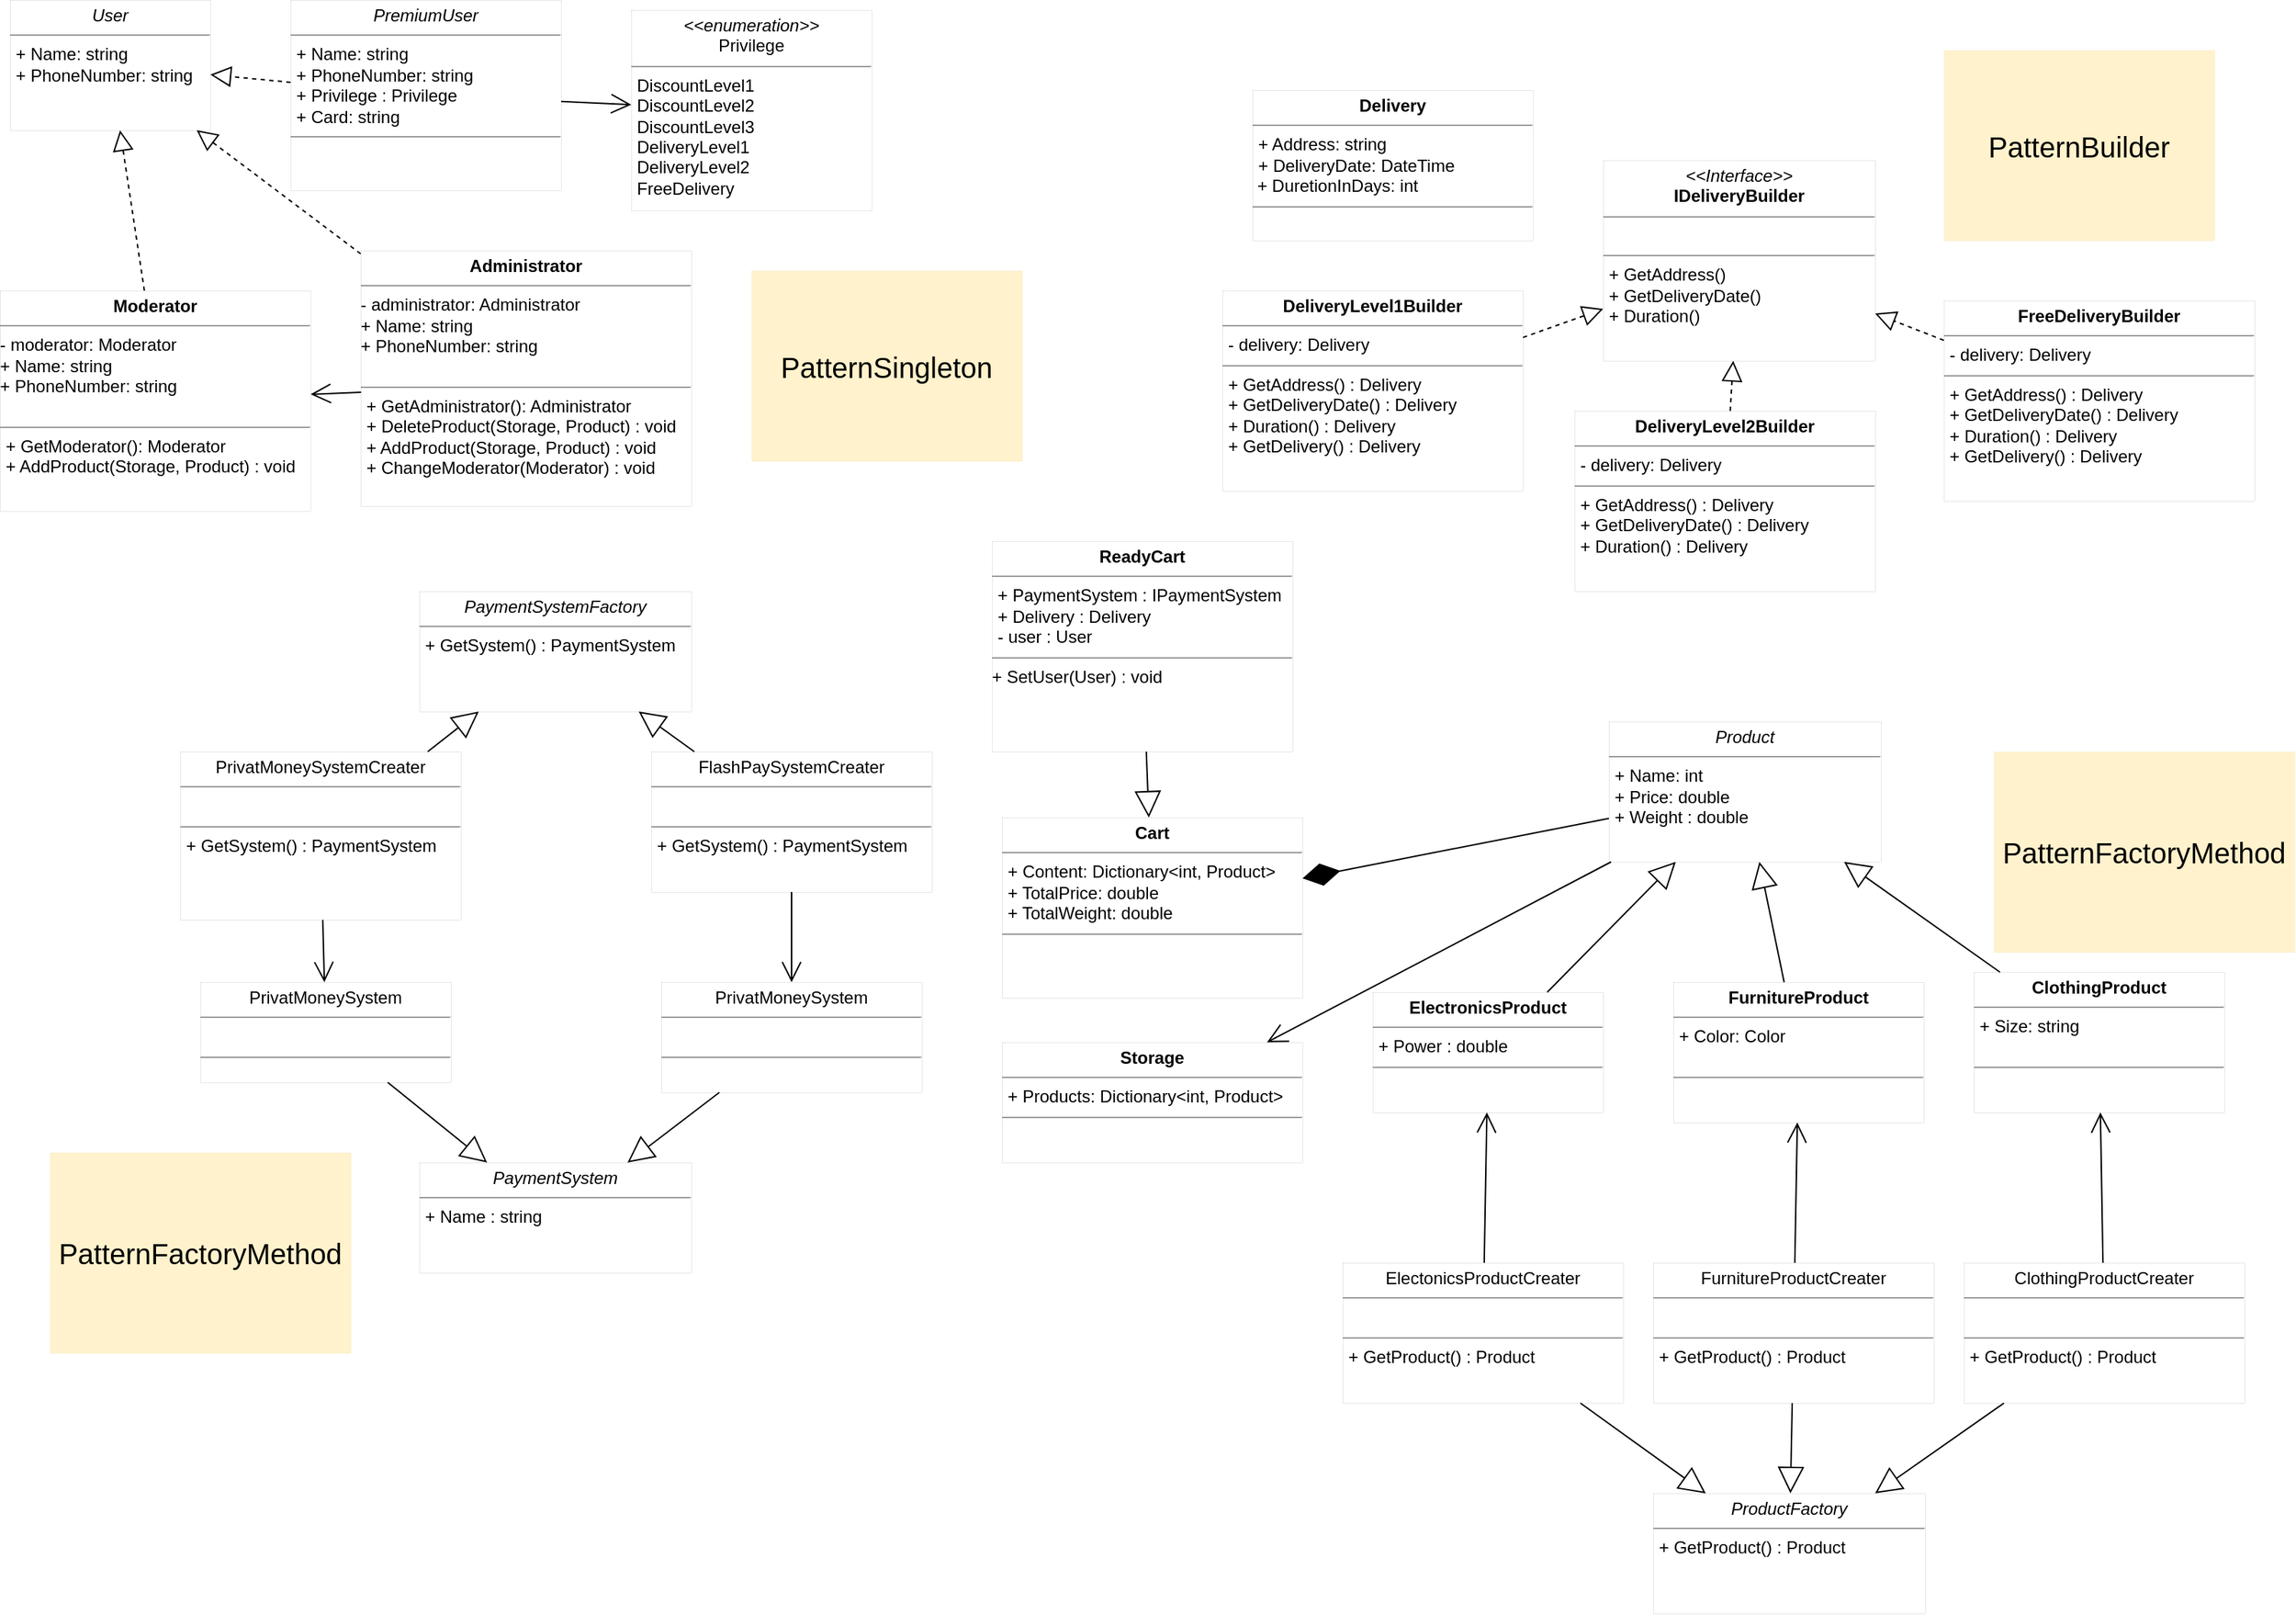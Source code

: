 <mxfile version="20.7.4" type="device"><diagram id="KYnV7cM2MYQB8uh5djBg" name="Страница 1"><mxGraphModel dx="2390" dy="1273" grid="1" gridSize="7" guides="1" tooltips="1" connect="1" arrows="1" fold="1" page="1" pageScale="1" pageWidth="827" pageHeight="1169" math="0" shadow="0"><root><mxCell id="0"/><mxCell id="1" parent="0"/><mxCell id="WtKU9JBywLbqe-NPT6Pk-6" value="" style="endArrow=open;endFill=1;endSize=12;html=1;rounded=0;exitX=-0.014;exitY=0.712;exitDx=0;exitDy=0;exitPerimeter=0;" edge="1" parent="1" target="WtKU9JBywLbqe-NPT6Pk-110"><mxGeometry width="160" relative="1" as="geometry"><mxPoint x="269.864" y="287.796" as="sourcePoint"/><mxPoint x="238" y="288.395" as="targetPoint"/><Array as="points"/></mxGeometry></mxCell><mxCell id="WtKU9JBywLbqe-NPT6Pk-16" value="&lt;p style=&quot;margin:0px;margin-top:4px;text-align:center;&quot;&gt;&lt;i&gt;User&lt;/i&gt;&lt;br&gt;&lt;/p&gt;&lt;hr size=&quot;1&quot;&gt;&lt;p style=&quot;margin:0px;margin-left:4px;&quot;&gt;+ Name: string&lt;/p&gt;&lt;p style=&quot;margin:0px;margin-left:4px;&quot;&gt;+ PhoneNumber: string&lt;/p&gt;&lt;p style=&quot;margin:0px;margin-left:4px;&quot;&gt;&lt;br&gt;&lt;/p&gt;" style="verticalAlign=top;align=left;overflow=fill;fontSize=12;fontFamily=Helvetica;html=1;strokeWidth=0;" vertex="1" parent="1"><mxGeometry x="21" y="14" width="140" height="91" as="geometry"/></mxCell><mxCell id="WtKU9JBywLbqe-NPT6Pk-19" value="" style="endArrow=block;dashed=1;endFill=0;endSize=12;html=1;rounded=0;" edge="1" parent="1" source="WtKU9JBywLbqe-NPT6Pk-109" target="WtKU9JBywLbqe-NPT6Pk-16"><mxGeometry width="160" relative="1" as="geometry"><mxPoint x="284.2" y="220.5" as="sourcePoint"/><mxPoint x="643" y="392" as="targetPoint"/></mxGeometry></mxCell><mxCell id="WtKU9JBywLbqe-NPT6Pk-24" value="" style="endArrow=block;dashed=1;endFill=0;endSize=12;html=1;rounded=0;" edge="1" parent="1" target="WtKU9JBywLbqe-NPT6Pk-16"><mxGeometry width="160" relative="1" as="geometry"><mxPoint x="114.864" y="217" as="sourcePoint"/><mxPoint x="-77.002" y="49" as="targetPoint"/></mxGeometry></mxCell><mxCell id="WtKU9JBywLbqe-NPT6Pk-25" value="&lt;p style=&quot;margin:0px;margin-top:4px;text-align:center;&quot;&gt;&lt;i&gt;PremiumUser&lt;/i&gt;&lt;br&gt;&lt;/p&gt;&lt;hr size=&quot;1&quot;&gt;&lt;p style=&quot;margin:0px;margin-left:4px;&quot;&gt;+ Name: string&lt;/p&gt;&lt;p style=&quot;margin:0px;margin-left:4px;&quot;&gt;+ PhoneNumber: string&lt;/p&gt;&lt;p style=&quot;margin:0px;margin-left:4px;&quot;&gt;+ Privilege : Privilege&lt;/p&gt;&lt;p style=&quot;margin:0px;margin-left:4px;&quot;&gt;+ Card: string&lt;/p&gt;&lt;hr size=&quot;1&quot;&gt;&lt;p style=&quot;margin:0px;margin-left:4px;&quot;&gt;&lt;br&gt;&lt;/p&gt;" style="verticalAlign=top;align=left;overflow=fill;fontSize=12;fontFamily=Helvetica;html=1;strokeWidth=0;" vertex="1" parent="1"><mxGeometry x="217" y="14" width="189" height="133" as="geometry"/></mxCell><mxCell id="WtKU9JBywLbqe-NPT6Pk-29" value="" style="endArrow=block;dashed=1;endFill=0;endSize=12;html=1;rounded=0;" edge="1" parent="1" source="WtKU9JBywLbqe-NPT6Pk-25" target="WtKU9JBywLbqe-NPT6Pk-16"><mxGeometry width="160" relative="1" as="geometry"><mxPoint x="305.1" y="219" as="sourcePoint"/><mxPoint x="182.0" y="70" as="targetPoint"/></mxGeometry></mxCell><mxCell id="WtKU9JBywLbqe-NPT6Pk-35" value="&lt;p style=&quot;margin:0px;margin-top:4px;text-align:center;&quot;&gt;&lt;i&gt;&amp;lt;&amp;lt;enumeration&amp;gt;&amp;gt;&lt;/i&gt;&lt;br&gt;Privilege&lt;/p&gt;&lt;hr size=&quot;1&quot;&gt;&lt;p style=&quot;margin:0px;margin-left:4px;&quot;&gt;DiscountLevel1&lt;br&gt;&lt;/p&gt;&lt;p style=&quot;margin:0px;margin-left:4px;&quot;&gt;DiscountLevel2&lt;/p&gt;&lt;p style=&quot;margin:0px;margin-left:4px;&quot;&gt;DiscountLevel3&lt;/p&gt;&lt;p style=&quot;margin:0px;margin-left:4px;&quot;&gt;DeliveryLevel1&amp;nbsp;&lt;/p&gt;&lt;p style=&quot;margin:0px;margin-left:4px;&quot;&gt;&lt;span style=&quot;background-color: initial;&quot;&gt;DeliveryLevel2&amp;nbsp;&lt;/span&gt;&lt;/p&gt;&lt;p style=&quot;margin:0px;margin-left:4px;&quot;&gt;&lt;span style=&quot;background-color: initial;&quot;&gt;FreeDelivery&lt;/span&gt;&lt;/p&gt;&lt;p style=&quot;margin:0px;margin-left:4px;&quot;&gt;&lt;span style=&quot;background-color: initial;&quot;&gt;&lt;br&gt;&lt;/span&gt;&lt;/p&gt;&lt;p style=&quot;margin:0px;margin-left:4px;&quot;&gt;&lt;br&gt;&lt;/p&gt;&lt;p style=&quot;margin:0px;margin-left:4px;&quot;&gt;&lt;br&gt;&lt;/p&gt;&lt;p style=&quot;margin:0px;margin-left:4px;&quot;&gt;&lt;br&gt;&lt;/p&gt;" style="verticalAlign=top;align=left;overflow=fill;fontSize=12;fontFamily=Helvetica;html=1;strokeWidth=0;" vertex="1" parent="1"><mxGeometry x="455" y="21" width="168" height="140" as="geometry"/></mxCell><mxCell id="WtKU9JBywLbqe-NPT6Pk-36" value="" style="endArrow=open;endFill=1;endSize=12;html=1;rounded=0;" edge="1" parent="1" source="WtKU9JBywLbqe-NPT6Pk-25" target="WtKU9JBywLbqe-NPT6Pk-35"><mxGeometry width="160" relative="1" as="geometry"><mxPoint x="392" y="133" as="sourcePoint"/><mxPoint x="559" y="133" as="targetPoint"/></mxGeometry></mxCell><mxCell id="WtKU9JBywLbqe-NPT6Pk-39" value="&lt;p style=&quot;margin:0px;margin-top:4px;text-align:center;&quot;&gt;&lt;b&gt;ElectronicsProduct&lt;/b&gt;&lt;/p&gt;&lt;hr size=&quot;1&quot;&gt;&lt;p style=&quot;margin:0px;margin-left:4px;&quot;&gt;+ Power : double&lt;/p&gt;&lt;hr size=&quot;1&quot;&gt;&lt;p style=&quot;margin:0px;margin-left:4px;&quot;&gt;&lt;br&gt;&lt;/p&gt;" style="verticalAlign=top;align=left;overflow=fill;fontSize=12;fontFamily=Helvetica;html=1;strokeWidth=0;" vertex="1" parent="1"><mxGeometry x="973" y="707" width="161" height="84" as="geometry"/></mxCell><mxCell id="WtKU9JBywLbqe-NPT6Pk-43" value="&lt;p style=&quot;margin:0px;margin-top:4px;text-align:center;&quot;&gt;&lt;b&gt;Cart&lt;/b&gt;&lt;/p&gt;&lt;hr size=&quot;1&quot;&gt;&lt;p style=&quot;margin:0px;margin-left:4px;&quot;&gt;+ Сontent: Dictionary&amp;lt;int, Product&amp;gt;&lt;br&gt;&lt;/p&gt;&lt;p style=&quot;margin:0px;margin-left:4px;&quot;&gt;+ TotalPrice: double&lt;/p&gt;&lt;p style=&quot;margin:0px;margin-left:4px;&quot;&gt;+ TotalWeight: double&lt;/p&gt;&lt;hr size=&quot;1&quot;&gt;&lt;p style=&quot;margin:0px;margin-left:4px;&quot;&gt;&lt;br&gt;&lt;/p&gt;" style="verticalAlign=top;align=left;overflow=fill;fontSize=12;fontFamily=Helvetica;html=1;strokeWidth=0;" vertex="1" parent="1"><mxGeometry x="714" y="585" width="210" height="126" as="geometry"/></mxCell><mxCell id="WtKU9JBywLbqe-NPT6Pk-46" value="" style="endArrow=diamondThin;endFill=1;endSize=24;html=1;rounded=0;" edge="1" parent="1" source="WtKU9JBywLbqe-NPT6Pk-88" target="WtKU9JBywLbqe-NPT6Pk-43"><mxGeometry width="160" relative="1" as="geometry"><mxPoint x="1407" y="428.57" as="sourcePoint"/><mxPoint x="994" y="576.727" as="targetPoint"/><Array as="points"/></mxGeometry></mxCell><mxCell id="WtKU9JBywLbqe-NPT6Pk-47" value="&lt;p style=&quot;margin:0px;margin-top:4px;text-align:center;&quot;&gt;&lt;b&gt;Delivery&lt;/b&gt;&lt;/p&gt;&lt;hr size=&quot;1&quot;&gt;&lt;p style=&quot;margin:0px;margin-left:4px;&quot;&gt;+ Address: string&lt;/p&gt;&lt;p style=&quot;margin:0px;margin-left:4px;&quot;&gt;+ DeliveryDate: DateTime&lt;/p&gt;&amp;nbsp;+ DuretionInDays: int&lt;br&gt;&lt;hr size=&quot;1&quot;&gt;&lt;p style=&quot;margin:0px;margin-left:4px;&quot;&gt;&lt;br&gt;&lt;/p&gt;" style="verticalAlign=top;align=left;overflow=fill;fontSize=12;fontFamily=Helvetica;html=1;strokeWidth=0;" vertex="1" parent="1"><mxGeometry x="889" y="77" width="196" height="105" as="geometry"/></mxCell><mxCell id="WtKU9JBywLbqe-NPT6Pk-49" value="&lt;p style=&quot;margin:0px;margin-top:4px;text-align:center;&quot;&gt;&lt;b&gt;DeliveryLevel1Builder&lt;/b&gt;&lt;/p&gt;&lt;hr size=&quot;1&quot;&gt;&lt;p style=&quot;margin:0px;margin-left:4px;&quot;&gt;&lt;/p&gt;&lt;p style=&quot;margin:0px;margin-left:4px;&quot;&gt;- delivery: Delivery&amp;nbsp;&lt;/p&gt;&lt;hr size=&quot;1&quot;&gt;&lt;p style=&quot;margin:0px;margin-left:4px;&quot;&gt;+ GetAddress() : Delivery&lt;/p&gt;&lt;p style=&quot;margin:0px;margin-left:4px;&quot;&gt;+ GetDeliveryDate() : Delivery&lt;/p&gt;&lt;p style=&quot;margin:0px;margin-left:4px;&quot;&gt;+ Duration() : Delivery&lt;/p&gt;&lt;p style=&quot;margin:0px;margin-left:4px;&quot;&gt;+ GetDelivery() : Delivery&lt;/p&gt;&lt;p style=&quot;margin:0px;margin-left:4px;&quot;&gt;&lt;br&gt;&lt;/p&gt;" style="verticalAlign=top;align=left;overflow=fill;fontSize=12;fontFamily=Helvetica;html=1;strokeWidth=0;" vertex="1" parent="1"><mxGeometry x="868" y="217" width="210" height="140" as="geometry"/></mxCell><mxCell id="WtKU9JBywLbqe-NPT6Pk-50" value="&lt;p style=&quot;margin:0px;margin-top:4px;text-align:center;&quot;&gt;&lt;i&gt;&amp;lt;&amp;lt;Interface&amp;gt;&amp;gt;&lt;/i&gt;&lt;br&gt;&lt;b&gt;IDeliveryBuilder&lt;/b&gt;&lt;/p&gt;&lt;hr size=&quot;1&quot;&gt;&lt;p style=&quot;margin:0px;margin-left:4px;&quot;&gt;&lt;br&gt;&lt;/p&gt;&lt;hr size=&quot;1&quot;&gt;&lt;p style=&quot;border-color: var(--border-color); margin: 0px 0px 0px 4px;&quot;&gt;+ GetAddress()&lt;/p&gt;&lt;p style=&quot;border-color: var(--border-color); margin: 0px 0px 0px 4px;&quot;&gt;+ GetDeliveryDate()&lt;/p&gt;&lt;p style=&quot;border-color: var(--border-color); margin: 0px 0px 0px 4px;&quot;&gt;+ Duration()&lt;/p&gt;" style="verticalAlign=top;align=left;overflow=fill;fontSize=12;fontFamily=Helvetica;html=1;strokeWidth=0;" vertex="1" parent="1"><mxGeometry x="1134" y="126" width="190" height="140" as="geometry"/></mxCell><mxCell id="WtKU9JBywLbqe-NPT6Pk-52" value="" style="endArrow=block;dashed=1;endFill=0;endSize=12;html=1;rounded=0;" edge="1" parent="1" source="WtKU9JBywLbqe-NPT6Pk-49" target="WtKU9JBywLbqe-NPT6Pk-50"><mxGeometry width="160" relative="1" as="geometry"><mxPoint x="938" y="259" as="sourcePoint"/><mxPoint x="1098" y="259" as="targetPoint"/></mxGeometry></mxCell><mxCell id="WtKU9JBywLbqe-NPT6Pk-53" value="&lt;p style=&quot;margin:0px;margin-top:4px;text-align:center;&quot;&gt;&lt;b&gt;DeliveryLevel2Builder&lt;/b&gt;&lt;/p&gt;&lt;hr size=&quot;1&quot;&gt;&lt;p style=&quot;margin:0px;margin-left:4px;&quot;&gt;&lt;/p&gt;&lt;p style=&quot;margin:0px;margin-left:4px;&quot;&gt;- delivery: Delivery&amp;nbsp;&lt;/p&gt;&lt;hr size=&quot;1&quot;&gt;&lt;p style=&quot;margin:0px;margin-left:4px;&quot;&gt;+ GetAddress() : Delivery&lt;/p&gt;&lt;p style=&quot;margin:0px;margin-left:4px;&quot;&gt;+ GetDeliveryDate() : Delivery&lt;/p&gt;&lt;p style=&quot;margin:0px;margin-left:4px;&quot;&gt;+ Duration() : Delivery&lt;/p&gt;" style="verticalAlign=top;align=left;overflow=fill;fontSize=12;fontFamily=Helvetica;html=1;strokeWidth=0;" vertex="1" parent="1"><mxGeometry x="1114" y="301" width="210" height="126" as="geometry"/></mxCell><mxCell id="WtKU9JBywLbqe-NPT6Pk-54" value="" style="endArrow=block;dashed=1;endFill=0;endSize=12;html=1;rounded=0;" edge="1" parent="1" source="WtKU9JBywLbqe-NPT6Pk-53" target="WtKU9JBywLbqe-NPT6Pk-50"><mxGeometry width="160" relative="1" as="geometry"><mxPoint x="1456" y="266" as="sourcePoint"/><mxPoint x="1505" y="245.337" as="targetPoint"/></mxGeometry></mxCell><mxCell id="WtKU9JBywLbqe-NPT6Pk-55" value="&lt;p style=&quot;margin:0px;margin-top:4px;text-align:center;&quot;&gt;&lt;b&gt;FreeDeliveryBuilder&lt;/b&gt;&lt;/p&gt;&lt;hr size=&quot;1&quot;&gt;&lt;p style=&quot;margin:0px;margin-left:4px;&quot;&gt;&lt;/p&gt;&lt;p style=&quot;margin:0px;margin-left:4px;&quot;&gt;- delivery: Delivery&amp;nbsp;&lt;/p&gt;&lt;hr size=&quot;1&quot;&gt;&lt;p style=&quot;margin:0px;margin-left:4px;&quot;&gt;+ GetAddress() : Delivery&lt;/p&gt;&lt;p style=&quot;margin:0px;margin-left:4px;&quot;&gt;+ GetDeliveryDate() : Delivery&lt;/p&gt;&lt;p style=&quot;margin:0px;margin-left:4px;&quot;&gt;+ Duration() : Delivery&lt;/p&gt;&lt;p style=&quot;margin:0px;margin-left:4px;&quot;&gt;+ GetDelivery() : Delivery&lt;br&gt;&lt;/p&gt;" style="verticalAlign=top;align=left;overflow=fill;fontSize=12;fontFamily=Helvetica;html=1;strokeWidth=0;" vertex="1" parent="1"><mxGeometry x="1372" y="224" width="217" height="140" as="geometry"/></mxCell><mxCell id="WtKU9JBywLbqe-NPT6Pk-56" value="" style="endArrow=block;dashed=1;endFill=0;endSize=12;html=1;rounded=0;" edge="1" parent="1" source="WtKU9JBywLbqe-NPT6Pk-55" target="WtKU9JBywLbqe-NPT6Pk-50"><mxGeometry width="160" relative="1" as="geometry"><mxPoint x="1505" y="196" as="sourcePoint"/><mxPoint x="1505" y="154" as="targetPoint"/></mxGeometry></mxCell><mxCell id="WtKU9JBywLbqe-NPT6Pk-60" value="&lt;font style=&quot;font-size: 20px;&quot;&gt;PatternBuilder&lt;/font&gt;" style="rounded=0;whiteSpace=wrap;html=1;strokeWidth=0;fillColor=#fff2cc;strokeColor=#d6b656;" vertex="1" parent="1"><mxGeometry x="1372" y="49" width="189" height="133" as="geometry"/></mxCell><mxCell id="WtKU9JBywLbqe-NPT6Pk-61" value="&lt;font style=&quot;font-size: 20px;&quot;&gt;PatternSingleton&lt;/font&gt;" style="rounded=0;whiteSpace=wrap;html=1;strokeWidth=0;fillColor=#fff2cc;strokeColor=#d6b656;" vertex="1" parent="1"><mxGeometry x="539" y="203" width="189" height="133" as="geometry"/></mxCell><mxCell id="WtKU9JBywLbqe-NPT6Pk-70" value="&lt;p style=&quot;margin:0px;margin-top:4px;text-align:center;&quot;&gt;&lt;b&gt;ReadyCart&lt;/b&gt;&lt;/p&gt;&lt;hr size=&quot;1&quot;&gt;&lt;p style=&quot;border-color: var(--border-color); margin: 0px 0px 0px 4px;&quot;&gt;&lt;span style=&quot;background-color: initial;&quot;&gt;+ PaymentSystem : IPaymentSystem&lt;/span&gt;&lt;br&gt;&lt;/p&gt;&lt;p style=&quot;margin:0px;margin-left:4px;&quot;&gt;+ Delivery : Delivery&lt;/p&gt;&lt;p style=&quot;margin:0px;margin-left:4px;&quot;&gt;- user : User&lt;/p&gt;&lt;hr size=&quot;1&quot;&gt;+ SetUser(User) : void&lt;p style=&quot;margin:0px;margin-left:4px;&quot;&gt;&lt;br&gt;&lt;/p&gt;" style="verticalAlign=top;align=left;overflow=fill;fontSize=12;fontFamily=Helvetica;html=1;strokeWidth=0;" vertex="1" parent="1"><mxGeometry x="707" y="392" width="210" height="147" as="geometry"/></mxCell><mxCell id="WtKU9JBywLbqe-NPT6Pk-71" value="" style="endArrow=block;endSize=16;endFill=0;html=1;rounded=0;fontSize=20;" edge="1" parent="1" source="WtKU9JBywLbqe-NPT6Pk-70" target="WtKU9JBywLbqe-NPT6Pk-43"><mxGeometry width="160" relative="1" as="geometry"><mxPoint x="882" y="461.997" as="sourcePoint"/><mxPoint x="881" y="484.57" as="targetPoint"/></mxGeometry></mxCell><mxCell id="WtKU9JBywLbqe-NPT6Pk-73" value="&lt;p style=&quot;margin:0px;margin-top:4px;text-align:center;&quot;&gt;&lt;i&gt;PaymentSystemFactory&lt;/i&gt;&lt;/p&gt;&lt;hr size=&quot;1&quot;&gt;&lt;p style=&quot;margin:0px;margin-left:4px;&quot;&gt;+ GetSystem() : PaymentSystem&lt;/p&gt;" style="verticalAlign=top;align=left;overflow=fill;fontSize=12;fontFamily=Helvetica;html=1;strokeWidth=0;" vertex="1" parent="1"><mxGeometry x="307" y="427" width="190" height="84" as="geometry"/></mxCell><mxCell id="WtKU9JBywLbqe-NPT6Pk-74" value="&lt;p style=&quot;margin:0px;margin-top:4px;text-align:center;&quot;&gt;FlashPaySystemCreater&lt;/p&gt;&lt;hr size=&quot;1&quot;&gt;&lt;p style=&quot;margin:0px;margin-left:4px;&quot;&gt;&lt;br&gt;&lt;/p&gt;&lt;hr size=&quot;1&quot;&gt;&lt;p style=&quot;margin:0px;margin-left:4px;&quot;&gt;+ GetSystem() : PaymentSystem&lt;br&gt;&lt;/p&gt;" style="verticalAlign=top;align=left;overflow=fill;fontSize=12;fontFamily=Helvetica;html=1;strokeWidth=0;" vertex="1" parent="1"><mxGeometry x="469" y="539" width="196" height="98" as="geometry"/></mxCell><mxCell id="WtKU9JBywLbqe-NPT6Pk-75" value="&lt;p style=&quot;margin:0px;margin-top:4px;text-align:center;&quot;&gt;PrivatMoneySystemCreater&lt;/p&gt;&lt;hr size=&quot;1&quot;&gt;&lt;p style=&quot;margin:0px;margin-left:4px;&quot;&gt;&lt;br&gt;&lt;/p&gt;&lt;hr size=&quot;1&quot;&gt;&lt;p style=&quot;margin:0px;margin-left:4px;&quot;&gt;+ GetSystem() : PaymentSystem&lt;br&gt;&lt;/p&gt;" style="verticalAlign=top;align=left;overflow=fill;fontSize=12;fontFamily=Helvetica;html=1;strokeWidth=0;" vertex="1" parent="1"><mxGeometry x="140" y="539" width="196" height="117.43" as="geometry"/></mxCell><mxCell id="WtKU9JBywLbqe-NPT6Pk-77" value="&lt;p style=&quot;margin:0px;margin-top:4px;text-align:center;&quot;&gt;&lt;i&gt;PaymentSystem&lt;/i&gt;&lt;/p&gt;&lt;hr size=&quot;1&quot;&gt;&lt;p style=&quot;margin:0px;margin-left:4px;&quot;&gt;+ Name : string&lt;/p&gt;" style="verticalAlign=top;align=left;overflow=fill;fontSize=12;fontFamily=Helvetica;html=1;strokeWidth=0;" vertex="1" parent="1"><mxGeometry x="307" y="826" width="190" height="77" as="geometry"/></mxCell><mxCell id="WtKU9JBywLbqe-NPT6Pk-78" value="&lt;p style=&quot;margin:0px;margin-top:4px;text-align:center;&quot;&gt;PrivatMoneySystem&lt;/p&gt;&lt;hr size=&quot;1&quot;&gt;&lt;p style=&quot;margin:0px;margin-left:4px;&quot;&gt;&lt;br&gt;&lt;/p&gt;&lt;hr size=&quot;1&quot;&gt;&lt;p style=&quot;margin:0px;margin-left:4px;&quot;&gt;&lt;br&gt;&lt;/p&gt;" style="verticalAlign=top;align=left;overflow=fill;fontSize=12;fontFamily=Helvetica;html=1;strokeWidth=0;" vertex="1" parent="1"><mxGeometry x="154" y="700" width="175" height="70" as="geometry"/></mxCell><mxCell id="WtKU9JBywLbqe-NPT6Pk-79" value="&lt;p style=&quot;margin:0px;margin-top:4px;text-align:center;&quot;&gt;PrivatMoneySystem&lt;/p&gt;&lt;hr size=&quot;1&quot;&gt;&lt;p style=&quot;margin:0px;margin-left:4px;&quot;&gt;&lt;br&gt;&lt;/p&gt;&lt;hr size=&quot;1&quot;&gt;&lt;p style=&quot;margin:0px;margin-left:4px;&quot;&gt;&lt;br&gt;&lt;/p&gt;" style="verticalAlign=top;align=left;overflow=fill;fontSize=12;fontFamily=Helvetica;html=1;strokeWidth=0;" vertex="1" parent="1"><mxGeometry x="476" y="700" width="182" height="77" as="geometry"/></mxCell><mxCell id="WtKU9JBywLbqe-NPT6Pk-80" value="&lt;font style=&quot;font-size: 20px;&quot;&gt;PatternFactoryMethod&lt;/font&gt;" style="rounded=0;whiteSpace=wrap;html=1;strokeWidth=0;fillColor=#fff2cc;strokeColor=#d6b656;" vertex="1" parent="1"><mxGeometry x="49" y="819" width="210" height="140" as="geometry"/></mxCell><mxCell id="WtKU9JBywLbqe-NPT6Pk-82" value="" style="endArrow=block;endSize=16;endFill=0;html=1;rounded=0;fontSize=20;" edge="1" parent="1" source="WtKU9JBywLbqe-NPT6Pk-75" target="WtKU9JBywLbqe-NPT6Pk-73"><mxGeometry x="1" y="-75" width="160" relative="1" as="geometry"><mxPoint x="413" y="637" as="sourcePoint"/><mxPoint x="573" y="637" as="targetPoint"/><mxPoint x="4" y="-3" as="offset"/></mxGeometry></mxCell><mxCell id="WtKU9JBywLbqe-NPT6Pk-83" value="" style="endArrow=block;endSize=16;endFill=0;html=1;rounded=0;fontSize=20;" edge="1" parent="1" source="WtKU9JBywLbqe-NPT6Pk-74" target="WtKU9JBywLbqe-NPT6Pk-73"><mxGeometry x="1" y="-75" width="160" relative="1" as="geometry"><mxPoint x="420" y="574" as="sourcePoint"/><mxPoint x="455.676" y="546" as="targetPoint"/><mxPoint x="4" y="-3" as="offset"/></mxGeometry></mxCell><mxCell id="WtKU9JBywLbqe-NPT6Pk-84" value="" style="endArrow=block;endSize=16;endFill=0;html=1;rounded=0;fontSize=20;" edge="1" parent="1" source="WtKU9JBywLbqe-NPT6Pk-79" target="WtKU9JBywLbqe-NPT6Pk-77"><mxGeometry x="1" y="-75" width="160" relative="1" as="geometry"><mxPoint x="413" y="763" as="sourcePoint"/><mxPoint x="448.676" y="735" as="targetPoint"/><mxPoint x="4" y="-3" as="offset"/></mxGeometry></mxCell><mxCell id="WtKU9JBywLbqe-NPT6Pk-85" value="" style="endArrow=block;endSize=16;endFill=0;html=1;rounded=0;fontSize=20;" edge="1" parent="1" source="WtKU9JBywLbqe-NPT6Pk-78" target="WtKU9JBywLbqe-NPT6Pk-77"><mxGeometry x="1" y="-75" width="160" relative="1" as="geometry"><mxPoint x="392" y="791" as="sourcePoint"/><mxPoint x="427.676" y="763" as="targetPoint"/><mxPoint x="4" y="-3" as="offset"/></mxGeometry></mxCell><mxCell id="WtKU9JBywLbqe-NPT6Pk-86" value="" style="endArrow=open;endFill=1;endSize=12;html=1;rounded=0;fontSize=20;" edge="1" parent="1" source="WtKU9JBywLbqe-NPT6Pk-74" target="WtKU9JBywLbqe-NPT6Pk-79"><mxGeometry width="160" relative="1" as="geometry"><mxPoint x="413" y="707" as="sourcePoint"/><mxPoint x="573" y="707" as="targetPoint"/></mxGeometry></mxCell><mxCell id="WtKU9JBywLbqe-NPT6Pk-87" value="" style="endArrow=open;endFill=1;endSize=12;html=1;rounded=0;fontSize=20;" edge="1" parent="1" source="WtKU9JBywLbqe-NPT6Pk-75" target="WtKU9JBywLbqe-NPT6Pk-78"><mxGeometry width="160" relative="1" as="geometry"><mxPoint x="357" y="665" as="sourcePoint"/><mxPoint x="359.739" y="728" as="targetPoint"/></mxGeometry></mxCell><mxCell id="WtKU9JBywLbqe-NPT6Pk-88" value="&lt;p style=&quot;margin:0px;margin-top:4px;text-align:center;&quot;&gt;&lt;i&gt;Product&lt;/i&gt;&lt;/p&gt;&lt;hr size=&quot;1&quot;&gt;&lt;p style=&quot;border-color: var(--border-color); margin: 0px 0px 0px 4px;&quot;&gt;+ Name: int&lt;/p&gt;&lt;p style=&quot;border-color: var(--border-color); margin: 0px 0px 0px 4px;&quot;&gt;+ Price: double&lt;/p&gt;&lt;p style=&quot;border-color: var(--border-color); margin: 0px 0px 0px 4px;&quot;&gt;+ Weight : double&lt;/p&gt;" style="verticalAlign=top;align=left;overflow=fill;fontSize=12;fontFamily=Helvetica;html=1;strokeWidth=0;" vertex="1" parent="1"><mxGeometry x="1138" y="518" width="190" height="98" as="geometry"/></mxCell><mxCell id="WtKU9JBywLbqe-NPT6Pk-89" value="&lt;p style=&quot;margin:0px;margin-top:4px;text-align:center;&quot;&gt;&lt;i&gt;ProductFactory&lt;/i&gt;&lt;/p&gt;&lt;hr size=&quot;1&quot;&gt;&lt;p style=&quot;margin:0px;margin-left:4px;&quot;&gt;+ GetProduct() : Product&lt;/p&gt;" style="verticalAlign=top;align=left;overflow=fill;fontSize=12;fontFamily=Helvetica;html=1;strokeWidth=0;" vertex="1" parent="1"><mxGeometry x="1169" y="1057" width="190" height="84" as="geometry"/></mxCell><mxCell id="WtKU9JBywLbqe-NPT6Pk-91" value="" style="endArrow=block;endSize=16;endFill=0;html=1;rounded=0;fontSize=20;" edge="1" parent="1" source="WtKU9JBywLbqe-NPT6Pk-39" target="WtKU9JBywLbqe-NPT6Pk-88"><mxGeometry x="-0.156" y="-6" width="160" relative="1" as="geometry"><mxPoint x="1267" y="700" as="sourcePoint"/><mxPoint x="1427" y="700" as="targetPoint"/><mxPoint as="offset"/></mxGeometry></mxCell><mxCell id="WtKU9JBywLbqe-NPT6Pk-92" value="&lt;p style=&quot;margin:0px;margin-top:4px;text-align:center;&quot;&gt;&lt;b&gt;FurnitureProduct&lt;/b&gt;&lt;/p&gt;&lt;hr size=&quot;1&quot;&gt;&lt;p style=&quot;margin:0px;margin-left:4px;&quot;&gt;+ Color: Color&lt;/p&gt;&lt;p style=&quot;margin:0px;margin-left:4px;&quot;&gt;&lt;br&gt;&lt;/p&gt;&lt;hr size=&quot;1&quot;&gt;&lt;p style=&quot;margin:0px;margin-left:4px;&quot;&gt;&lt;br&gt;&lt;/p&gt;" style="verticalAlign=top;align=left;overflow=fill;fontSize=12;fontFamily=Helvetica;html=1;strokeWidth=0;" vertex="1" parent="1"><mxGeometry x="1183" y="700" width="175" height="98" as="geometry"/></mxCell><mxCell id="WtKU9JBywLbqe-NPT6Pk-93" value="" style="endArrow=block;endSize=16;endFill=0;html=1;rounded=0;fontSize=20;" edge="1" parent="1" source="WtKU9JBywLbqe-NPT6Pk-92" target="WtKU9JBywLbqe-NPT6Pk-88"><mxGeometry x="-0.156" y="-6" width="160" relative="1" as="geometry"><mxPoint x="1603" y="861" as="sourcePoint"/><mxPoint x="1661.935" y="906.076" as="targetPoint"/><mxPoint as="offset"/></mxGeometry></mxCell><mxCell id="WtKU9JBywLbqe-NPT6Pk-94" value="&lt;p style=&quot;margin:0px;margin-top:4px;text-align:center;&quot;&gt;&lt;b&gt;ClothingProduct&lt;/b&gt;&lt;/p&gt;&lt;hr size=&quot;1&quot;&gt;&lt;p style=&quot;margin:0px;margin-left:4px;&quot;&gt;+ Size: string&lt;/p&gt;&lt;p style=&quot;margin:0px;margin-left:4px;&quot;&gt;&lt;br&gt;&lt;/p&gt;&lt;hr size=&quot;1&quot;&gt;&lt;p style=&quot;margin:0px;margin-left:4px;&quot;&gt;&lt;br&gt;&lt;/p&gt;" style="verticalAlign=top;align=left;overflow=fill;fontSize=12;fontFamily=Helvetica;html=1;strokeWidth=0;" vertex="1" parent="1"><mxGeometry x="1393" y="693" width="175" height="98" as="geometry"/></mxCell><mxCell id="WtKU9JBywLbqe-NPT6Pk-95" value="" style="endArrow=block;endSize=16;endFill=0;html=1;rounded=0;fontSize=20;" edge="1" parent="1" source="WtKU9JBywLbqe-NPT6Pk-94" target="WtKU9JBywLbqe-NPT6Pk-88"><mxGeometry x="-0.156" y="-6" width="160" relative="1" as="geometry"><mxPoint x="1624" y="1057" as="sourcePoint"/><mxPoint x="1618.571" y="1085" as="targetPoint"/><mxPoint as="offset"/></mxGeometry></mxCell><mxCell id="WtKU9JBywLbqe-NPT6Pk-96" value="&lt;p style=&quot;margin:0px;margin-top:4px;text-align:center;&quot;&gt;ElectonicsProductCreater&lt;/p&gt;&lt;hr size=&quot;1&quot;&gt;&lt;p style=&quot;margin:0px;margin-left:4px;&quot;&gt;&lt;br&gt;&lt;/p&gt;&lt;hr size=&quot;1&quot;&gt;&lt;p style=&quot;margin:0px;margin-left:4px;&quot;&gt;+ GetProduct() : Product&lt;br&gt;&lt;/p&gt;" style="verticalAlign=top;align=left;overflow=fill;fontSize=12;fontFamily=Helvetica;html=1;strokeWidth=0;" vertex="1" parent="1"><mxGeometry x="952" y="896" width="196" height="98" as="geometry"/></mxCell><mxCell id="WtKU9JBywLbqe-NPT6Pk-98" value="&lt;p style=&quot;margin:0px;margin-top:4px;text-align:center;&quot;&gt;FurnitureProductCreater&lt;/p&gt;&lt;hr size=&quot;1&quot;&gt;&lt;p style=&quot;margin:0px;margin-left:4px;&quot;&gt;&lt;br&gt;&lt;/p&gt;&lt;hr size=&quot;1&quot;&gt;&lt;p style=&quot;margin:0px;margin-left:4px;&quot;&gt;+ GetProduct() : Product&lt;br&gt;&lt;/p&gt;" style="verticalAlign=top;align=left;overflow=fill;fontSize=12;fontFamily=Helvetica;html=1;strokeWidth=0;" vertex="1" parent="1"><mxGeometry x="1169" y="896" width="196" height="98" as="geometry"/></mxCell><mxCell id="WtKU9JBywLbqe-NPT6Pk-99" value="&lt;p style=&quot;margin:0px;margin-top:4px;text-align:center;&quot;&gt;ClothingProductCreater&lt;/p&gt;&lt;hr size=&quot;1&quot;&gt;&lt;p style=&quot;margin:0px;margin-left:4px;&quot;&gt;&lt;br&gt;&lt;/p&gt;&lt;hr size=&quot;1&quot;&gt;&lt;p style=&quot;margin:0px;margin-left:4px;&quot;&gt;+ GetProduct() : Product&lt;br&gt;&lt;/p&gt;" style="verticalAlign=top;align=left;overflow=fill;fontSize=12;fontFamily=Helvetica;html=1;strokeWidth=0;" vertex="1" parent="1"><mxGeometry x="1386" y="896" width="196" height="98" as="geometry"/></mxCell><mxCell id="WtKU9JBywLbqe-NPT6Pk-100" value="" style="endArrow=open;endFill=1;endSize=12;html=1;rounded=0;fontSize=20;" edge="1" parent="1" source="WtKU9JBywLbqe-NPT6Pk-96" target="WtKU9JBywLbqe-NPT6Pk-39"><mxGeometry width="160" relative="1" as="geometry"><mxPoint x="1253" y="532" as="sourcePoint"/><mxPoint x="1255.739" y="595.0" as="targetPoint"/></mxGeometry></mxCell><mxCell id="WtKU9JBywLbqe-NPT6Pk-101" value="" style="endArrow=open;endFill=1;endSize=12;html=1;rounded=0;fontSize=20;" edge="1" parent="1" source="WtKU9JBywLbqe-NPT6Pk-98" target="WtKU9JBywLbqe-NPT6Pk-92"><mxGeometry width="160" relative="1" as="geometry"><mxPoint x="1393" y="581" as="sourcePoint"/><mxPoint x="1395.739" y="644.0" as="targetPoint"/></mxGeometry></mxCell><mxCell id="WtKU9JBywLbqe-NPT6Pk-102" value="" style="endArrow=open;endFill=1;endSize=12;html=1;rounded=0;fontSize=20;" edge="1" parent="1" source="WtKU9JBywLbqe-NPT6Pk-99" target="WtKU9JBywLbqe-NPT6Pk-94"><mxGeometry width="160" relative="1" as="geometry"><mxPoint x="1603" y="553" as="sourcePoint"/><mxPoint x="1605.739" y="616.0" as="targetPoint"/></mxGeometry></mxCell><mxCell id="WtKU9JBywLbqe-NPT6Pk-103" value="" style="endArrow=block;endSize=16;endFill=0;html=1;rounded=0;fontSize=20;" edge="1" parent="1" source="WtKU9JBywLbqe-NPT6Pk-96" target="WtKU9JBywLbqe-NPT6Pk-89"><mxGeometry x="-0.156" y="-6" width="160" relative="1" as="geometry"><mxPoint x="1120" y="476" as="sourcePoint"/><mxPoint x="1164.816" y="504.451" as="targetPoint"/><mxPoint as="offset"/></mxGeometry></mxCell><mxCell id="WtKU9JBywLbqe-NPT6Pk-104" value="" style="endArrow=block;endSize=16;endFill=0;html=1;rounded=0;fontSize=20;" edge="1" parent="1" source="WtKU9JBywLbqe-NPT6Pk-98" target="WtKU9JBywLbqe-NPT6Pk-89"><mxGeometry x="-0.156" y="-6" width="160" relative="1" as="geometry"><mxPoint x="1449" y="518" as="sourcePoint"/><mxPoint x="1493.816" y="546.451" as="targetPoint"/><mxPoint as="offset"/></mxGeometry></mxCell><mxCell id="WtKU9JBywLbqe-NPT6Pk-105" value="" style="endArrow=block;endSize=16;endFill=0;html=1;rounded=0;fontSize=20;" edge="1" parent="1" source="WtKU9JBywLbqe-NPT6Pk-99" target="WtKU9JBywLbqe-NPT6Pk-89"><mxGeometry x="-0.156" y="-6" width="160" relative="1" as="geometry"><mxPoint x="1561" y="560" as="sourcePoint"/><mxPoint x="1605.816" y="588.451" as="targetPoint"/><mxPoint as="offset"/></mxGeometry></mxCell><mxCell id="WtKU9JBywLbqe-NPT6Pk-106" value="&lt;font style=&quot;font-size: 20px;&quot;&gt;PatternFactoryMethod&lt;/font&gt;" style="rounded=0;whiteSpace=wrap;html=1;strokeWidth=0;fillColor=#fff2cc;strokeColor=#d6b656;" vertex="1" parent="1"><mxGeometry x="1407" y="539" width="210" height="140" as="geometry"/></mxCell><mxCell id="WtKU9JBywLbqe-NPT6Pk-107" value="&lt;p style=&quot;margin:0px;margin-top:4px;text-align:center;&quot;&gt;&lt;b&gt;Storage&lt;/b&gt;&lt;/p&gt;&lt;hr size=&quot;1&quot;&gt;&lt;p style=&quot;margin:0px;margin-left:4px;&quot;&gt;+ Products: Dictionary&amp;lt;int, Product&amp;gt;&lt;/p&gt;&lt;hr size=&quot;1&quot;&gt;&lt;p style=&quot;margin:0px;margin-left:4px;&quot;&gt;&lt;br&gt;&lt;/p&gt;" style="verticalAlign=top;align=left;overflow=fill;fontSize=12;fontFamily=Helvetica;html=1;strokeWidth=0;" vertex="1" parent="1"><mxGeometry x="714" y="742" width="210" height="84" as="geometry"/></mxCell><mxCell id="WtKU9JBywLbqe-NPT6Pk-108" value="" style="endArrow=open;endFill=1;endSize=12;html=1;rounded=0;fontSize=20;" edge="1" parent="1" source="WtKU9JBywLbqe-NPT6Pk-88" target="WtKU9JBywLbqe-NPT6Pk-107"><mxGeometry width="160" relative="1" as="geometry"><mxPoint x="791" y="840" as="sourcePoint"/><mxPoint x="791" y="903.0" as="targetPoint"/></mxGeometry></mxCell><mxCell id="WtKU9JBywLbqe-NPT6Pk-109" value="&lt;p style=&quot;margin:0px;margin-top:4px;text-align:center;&quot;&gt;&lt;span style=&quot;font-weight: 700;&quot;&gt;Administrator&lt;/span&gt;&lt;br&gt;&lt;/p&gt;&lt;hr size=&quot;1&quot;&gt;&lt;p style=&quot;margin:0px;margin-left:4px;&quot;&gt;&lt;/p&gt;- administrator: Administrator&lt;br style=&quot;border-color: var(--border-color); padding: 0px; margin: 0px;&quot;&gt;+ Name: string&lt;br style=&quot;border-color: var(--border-color); padding: 0px; margin: 0px;&quot;&gt;+ PhoneNumber: string&lt;br&gt;&lt;p style=&quot;margin:0px;margin-left:4px;&quot;&gt;&amp;nbsp;&lt;/p&gt;&lt;hr size=&quot;1&quot;&gt;&lt;p style=&quot;margin:0px;margin-left:4px;&quot;&gt;+ GetAdministrator(): Administrator&lt;br style=&quot;border-color: var(--border-color); padding: 0px; margin: 0px;&quot;&gt;+ DeleteProduct(Storage, Product) : void&lt;br style=&quot;border-color: var(--border-color); padding: 0px; margin: 0px;&quot;&gt;+ AddProduct(Storage, Product) : void&lt;br style=&quot;border-color: var(--border-color); padding: 0px; margin: 0px;&quot;&gt;+ ChangeModerator(Moderator) : void&lt;br&gt;&lt;/p&gt;" style="verticalAlign=top;align=left;overflow=fill;fontSize=12;fontFamily=Helvetica;html=1;strokeWidth=0;" vertex="1" parent="1"><mxGeometry x="266" y="189" width="231" height="178.5" as="geometry"/></mxCell><mxCell id="WtKU9JBywLbqe-NPT6Pk-110" value="&lt;p style=&quot;margin:0px;margin-top:4px;text-align:center;&quot;&gt;&lt;span style=&quot;font-weight: 700;&quot;&gt;Moderator&lt;/span&gt;&lt;br&gt;&lt;/p&gt;&lt;hr size=&quot;1&quot;&gt;&lt;p style=&quot;margin:0px;margin-left:4px;&quot;&gt;&lt;/p&gt;- moderator: Moderator&lt;br style=&quot;border-color: var(--border-color); padding: 0px; margin: 0px;&quot;&gt;+ Name: string&lt;br style=&quot;border-color: var(--border-color); padding: 0px; margin: 0px;&quot;&gt;+ PhoneNumber: string&lt;div style=&quot;border-color: var(--border-color); padding: 0px; margin: 0px;&quot;&gt;&lt;br style=&quot;border-color: var(--border-color); padding: 0px; margin: 0px;&quot;&gt;&lt;/div&gt;&lt;hr size=&quot;1&quot;&gt;&lt;p style=&quot;margin:0px;margin-left:4px;&quot;&gt;+ GetModerator(): Moderator&lt;br style=&quot;border-color: var(--border-color); padding: 0px; margin: 0px;&quot;&gt;+ AddProduct(Storage, Product) : void&lt;/p&gt;" style="verticalAlign=top;align=left;overflow=fill;fontSize=12;fontFamily=Helvetica;html=1;strokeWidth=0;" vertex="1" parent="1"><mxGeometry x="14" y="217" width="217" height="154" as="geometry"/></mxCell></root></mxGraphModel></diagram></mxfile>